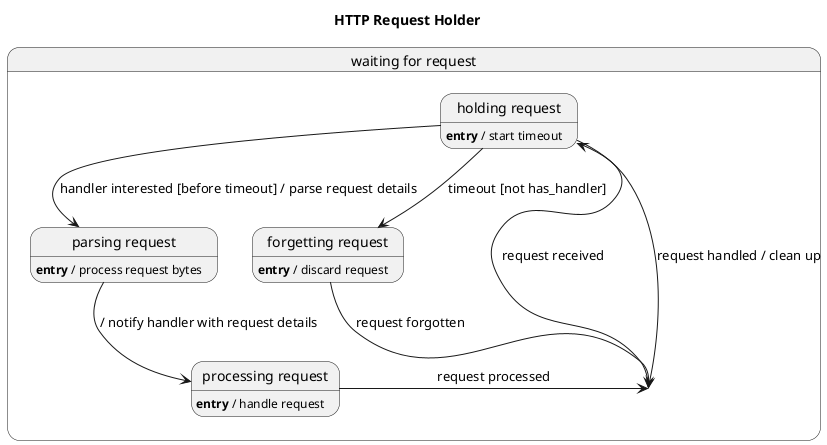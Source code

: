 @startuml
title HTTP Request Holder
state "waiting for request" as waitingforrequest {
  waitingforrequest --> holdingrequest : request received
  state "forgetting request" as forgettingrequest {
    forgettingrequest : **entry** / discard request
    forgettingrequest --> waitingforrequest : request forgotten
  }
  state "processing request" as processingrequest {
    processingrequest : **entry** / handle request
    processingrequest --> waitingforrequest : request processed
  }
  state "parsing request" as parsingrequest {
    parsingrequest : **entry** / process request bytes
    parsingrequest --> processingrequest : / notify handler with request details
  }
  state "holding request" as holdingrequest {
    holdingrequest : **entry** / start timeout
    holdingrequest --> parsingrequest : handler interested [before timeout] / parse request details
    holdingrequest --> forgettingrequest : timeout [not has_handler]
    holdingrequest --> waitingforrequest : request handled / clean up
  }
}
@enduml